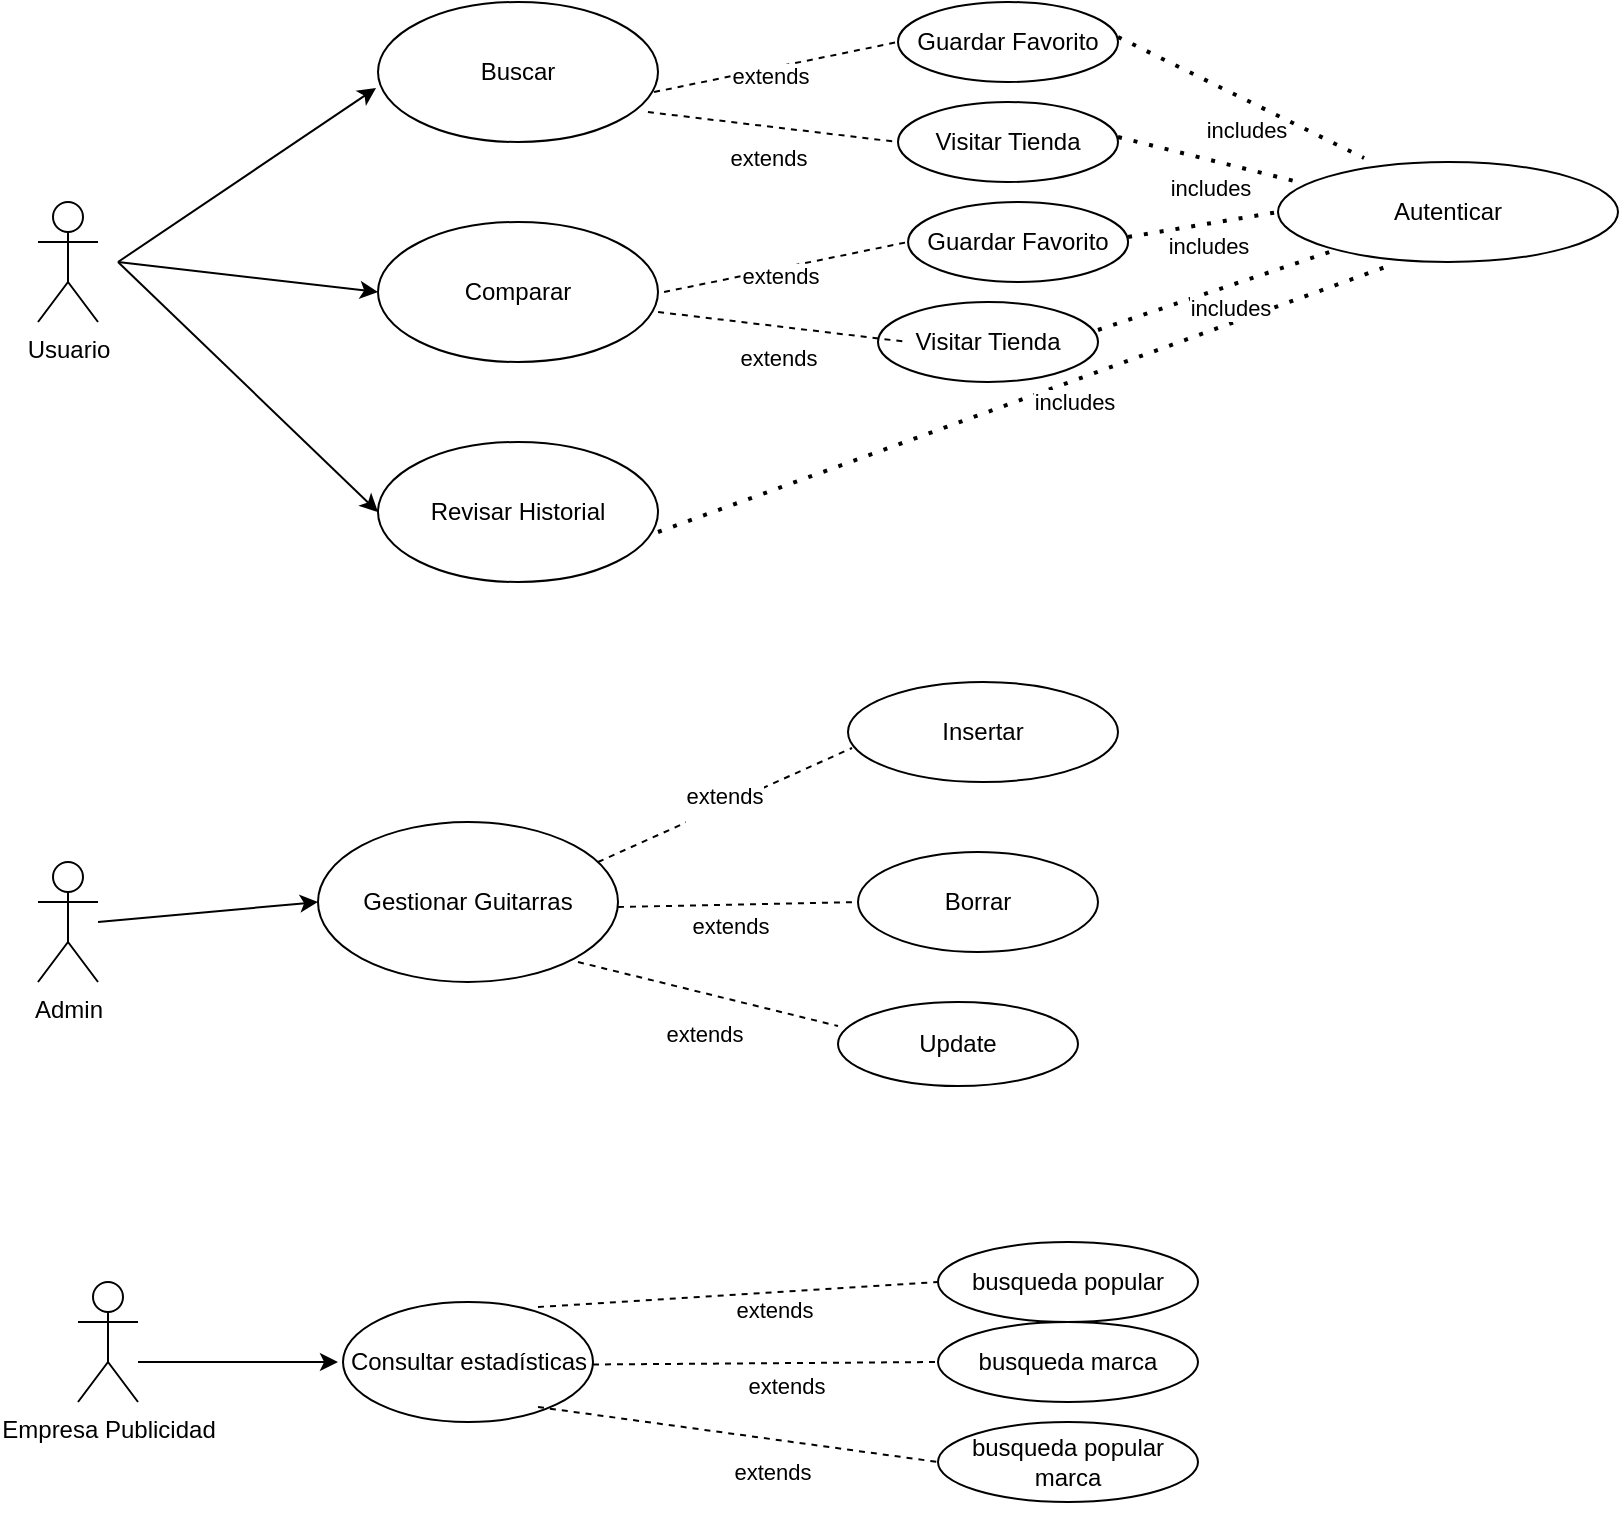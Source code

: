 <mxfile version="24.2.2" type="github">
  <diagram name="Página-1" id="cwLmrOGOaSb37_F2sa3V">
    <mxGraphModel dx="1434" dy="746" grid="1" gridSize="10" guides="1" tooltips="1" connect="1" arrows="1" fold="1" page="1" pageScale="1" pageWidth="827" pageHeight="1169" math="0" shadow="0">
      <root>
        <mxCell id="0" />
        <mxCell id="1" parent="0" />
        <mxCell id="SA3MxGbEC9y0VXaXFT6F-1" value="Usuario" style="shape=umlActor;verticalLabelPosition=bottom;verticalAlign=top;html=1;" vertex="1" parent="1">
          <mxGeometry x="30" y="160" width="30" height="60" as="geometry" />
        </mxCell>
        <mxCell id="SA3MxGbEC9y0VXaXFT6F-3" value="Buscar" style="ellipse;whiteSpace=wrap;html=1;" vertex="1" parent="1">
          <mxGeometry x="200" y="60" width="140" height="70" as="geometry" />
        </mxCell>
        <mxCell id="SA3MxGbEC9y0VXaXFT6F-11" value="" style="endArrow=classic;html=1;rounded=0;entryX=-0.007;entryY=0.614;entryDx=0;entryDy=0;entryPerimeter=0;" edge="1" parent="1" target="SA3MxGbEC9y0VXaXFT6F-3">
          <mxGeometry width="50" height="50" relative="1" as="geometry">
            <mxPoint x="70" y="190" as="sourcePoint" />
            <mxPoint x="120" y="140" as="targetPoint" />
          </mxGeometry>
        </mxCell>
        <mxCell id="SA3MxGbEC9y0VXaXFT6F-12" value="Comparar" style="ellipse;whiteSpace=wrap;html=1;" vertex="1" parent="1">
          <mxGeometry x="200" y="170" width="140" height="70" as="geometry" />
        </mxCell>
        <mxCell id="SA3MxGbEC9y0VXaXFT6F-13" value="Revisar Historial" style="ellipse;whiteSpace=wrap;html=1;" vertex="1" parent="1">
          <mxGeometry x="200" y="280" width="140" height="70" as="geometry" />
        </mxCell>
        <mxCell id="SA3MxGbEC9y0VXaXFT6F-14" value="" style="endArrow=classic;html=1;rounded=0;entryX=0;entryY=0.5;entryDx=0;entryDy=0;" edge="1" parent="1" target="SA3MxGbEC9y0VXaXFT6F-12">
          <mxGeometry width="50" height="50" relative="1" as="geometry">
            <mxPoint x="70" y="190" as="sourcePoint" />
            <mxPoint x="130" y="150" as="targetPoint" />
          </mxGeometry>
        </mxCell>
        <mxCell id="SA3MxGbEC9y0VXaXFT6F-15" value="" style="endArrow=classic;html=1;rounded=0;entryX=0;entryY=0.5;entryDx=0;entryDy=0;" edge="1" parent="1" target="SA3MxGbEC9y0VXaXFT6F-13">
          <mxGeometry width="50" height="50" relative="1" as="geometry">
            <mxPoint x="70" y="190" as="sourcePoint" />
            <mxPoint x="120" y="140" as="targetPoint" />
          </mxGeometry>
        </mxCell>
        <mxCell id="SA3MxGbEC9y0VXaXFT6F-16" value="" style="endArrow=none;dashed=1;html=1;rounded=0;exitX=0.986;exitY=0.643;exitDx=0;exitDy=0;exitPerimeter=0;" edge="1" parent="1" source="SA3MxGbEC9y0VXaXFT6F-3">
          <mxGeometry width="50" height="50" relative="1" as="geometry">
            <mxPoint x="420" y="90" as="sourcePoint" />
            <mxPoint x="460" y="80" as="targetPoint" />
          </mxGeometry>
        </mxCell>
        <mxCell id="SA3MxGbEC9y0VXaXFT6F-17" value="extends&lt;div&gt;&lt;br&gt;&lt;/div&gt;" style="edgeLabel;html=1;align=center;verticalAlign=middle;resizable=0;points=[];" vertex="1" connectable="0" parent="SA3MxGbEC9y0VXaXFT6F-16">
          <mxGeometry x="0.546" y="-3" relative="1" as="geometry">
            <mxPoint x="-37" y="15" as="offset" />
          </mxGeometry>
        </mxCell>
        <mxCell id="SA3MxGbEC9y0VXaXFT6F-18" value="" style="endArrow=none;dashed=1;html=1;rounded=0;exitX=0.964;exitY=0.786;exitDx=0;exitDy=0;exitPerimeter=0;" edge="1" parent="1" source="SA3MxGbEC9y0VXaXFT6F-3">
          <mxGeometry width="50" height="50" relative="1" as="geometry">
            <mxPoint x="414" y="110" as="sourcePoint" />
            <mxPoint x="460" y="130" as="targetPoint" />
          </mxGeometry>
        </mxCell>
        <mxCell id="SA3MxGbEC9y0VXaXFT6F-19" value="extends&lt;div&gt;&lt;br&gt;&lt;/div&gt;" style="edgeLabel;html=1;align=center;verticalAlign=middle;resizable=0;points=[];" vertex="1" connectable="0" parent="SA3MxGbEC9y0VXaXFT6F-18">
          <mxGeometry x="0.546" y="-3" relative="1" as="geometry">
            <mxPoint x="-37" y="15" as="offset" />
          </mxGeometry>
        </mxCell>
        <mxCell id="SA3MxGbEC9y0VXaXFT6F-24" value="Guardar Favorito" style="ellipse;whiteSpace=wrap;html=1;" vertex="1" parent="1">
          <mxGeometry x="460" y="60" width="110" height="40" as="geometry" />
        </mxCell>
        <mxCell id="SA3MxGbEC9y0VXaXFT6F-25" value="Visitar Tienda" style="ellipse;whiteSpace=wrap;html=1;" vertex="1" parent="1">
          <mxGeometry x="460" y="110" width="110" height="40" as="geometry" />
        </mxCell>
        <mxCell id="SA3MxGbEC9y0VXaXFT6F-32" value="Guardar Favorito" style="ellipse;whiteSpace=wrap;html=1;" vertex="1" parent="1">
          <mxGeometry x="465.04" y="160" width="110" height="40" as="geometry" />
        </mxCell>
        <mxCell id="SA3MxGbEC9y0VXaXFT6F-33" value="Visitar Tienda" style="ellipse;whiteSpace=wrap;html=1;" vertex="1" parent="1">
          <mxGeometry x="450" y="210" width="110" height="40" as="geometry" />
        </mxCell>
        <mxCell id="SA3MxGbEC9y0VXaXFT6F-34" value="" style="endArrow=none;dashed=1;html=1;rounded=0;exitX=0.964;exitY=0.786;exitDx=0;exitDy=0;exitPerimeter=0;" edge="1" parent="1">
          <mxGeometry width="50" height="50" relative="1" as="geometry">
            <mxPoint x="340.04" y="215" as="sourcePoint" />
            <mxPoint x="465.04" y="230" as="targetPoint" />
          </mxGeometry>
        </mxCell>
        <mxCell id="SA3MxGbEC9y0VXaXFT6F-35" value="extends&lt;div&gt;&lt;br&gt;&lt;/div&gt;" style="edgeLabel;html=1;align=center;verticalAlign=middle;resizable=0;points=[];" vertex="1" connectable="0" parent="SA3MxGbEC9y0VXaXFT6F-34">
          <mxGeometry x="0.546" y="-3" relative="1" as="geometry">
            <mxPoint x="-37" y="15" as="offset" />
          </mxGeometry>
        </mxCell>
        <mxCell id="SA3MxGbEC9y0VXaXFT6F-36" value="" style="endArrow=none;dashed=1;html=1;rounded=0;exitX=0.986;exitY=0.643;exitDx=0;exitDy=0;exitPerimeter=0;" edge="1" parent="1">
          <mxGeometry width="50" height="50" relative="1" as="geometry">
            <mxPoint x="343.04" y="205" as="sourcePoint" />
            <mxPoint x="465.04" y="180" as="targetPoint" />
          </mxGeometry>
        </mxCell>
        <mxCell id="SA3MxGbEC9y0VXaXFT6F-37" value="extends&lt;div&gt;&lt;br&gt;&lt;/div&gt;" style="edgeLabel;html=1;align=center;verticalAlign=middle;resizable=0;points=[];" vertex="1" connectable="0" parent="SA3MxGbEC9y0VXaXFT6F-36">
          <mxGeometry x="0.546" y="-3" relative="1" as="geometry">
            <mxPoint x="-37" y="15" as="offset" />
          </mxGeometry>
        </mxCell>
        <mxCell id="SA3MxGbEC9y0VXaXFT6F-39" value="" style="endArrow=none;dashed=1;html=1;dashPattern=1 3;strokeWidth=2;rounded=0;entryX=0.324;entryY=1.04;entryDx=0;entryDy=0;entryPerimeter=0;" edge="1" parent="1" target="SA3MxGbEC9y0VXaXFT6F-41">
          <mxGeometry width="50" height="50" relative="1" as="geometry">
            <mxPoint x="340" y="325" as="sourcePoint" />
            <mxPoint x="650" y="250" as="targetPoint" />
          </mxGeometry>
        </mxCell>
        <mxCell id="SA3MxGbEC9y0VXaXFT6F-40" value="includes" style="edgeLabel;html=1;align=center;verticalAlign=middle;resizable=0;points=[];" vertex="1" connectable="0" parent="SA3MxGbEC9y0VXaXFT6F-39">
          <mxGeometry x="0.157" y="-5" relative="1" as="geometry">
            <mxPoint x="-5" y="7" as="offset" />
          </mxGeometry>
        </mxCell>
        <mxCell id="SA3MxGbEC9y0VXaXFT6F-41" value="Autenticar" style="ellipse;whiteSpace=wrap;html=1;" vertex="1" parent="1">
          <mxGeometry x="650" y="140" width="170" height="50" as="geometry" />
        </mxCell>
        <mxCell id="SA3MxGbEC9y0VXaXFT6F-42" value="" style="endArrow=none;dashed=1;html=1;dashPattern=1 3;strokeWidth=2;rounded=0;entryX=0.253;entryY=-0.04;entryDx=0;entryDy=0;entryPerimeter=0;" edge="1" parent="1" target="SA3MxGbEC9y0VXaXFT6F-41">
          <mxGeometry width="50" height="50" relative="1" as="geometry">
            <mxPoint x="570" y="77.5" as="sourcePoint" />
            <mxPoint x="740" y="82.5" as="targetPoint" />
          </mxGeometry>
        </mxCell>
        <mxCell id="SA3MxGbEC9y0VXaXFT6F-43" value="includes" style="edgeLabel;html=1;align=center;verticalAlign=middle;resizable=0;points=[];" vertex="1" connectable="0" parent="SA3MxGbEC9y0VXaXFT6F-42">
          <mxGeometry x="0.157" y="-5" relative="1" as="geometry">
            <mxPoint x="-5" y="7" as="offset" />
          </mxGeometry>
        </mxCell>
        <mxCell id="SA3MxGbEC9y0VXaXFT6F-44" value="" style="endArrow=none;dashed=1;html=1;dashPattern=1 3;strokeWidth=2;rounded=0;entryX=0.059;entryY=0.2;entryDx=0;entryDy=0;entryPerimeter=0;" edge="1" parent="1" target="SA3MxGbEC9y0VXaXFT6F-41">
          <mxGeometry width="50" height="50" relative="1" as="geometry">
            <mxPoint x="570" y="127.5" as="sourcePoint" />
            <mxPoint x="740" y="132.5" as="targetPoint" />
          </mxGeometry>
        </mxCell>
        <mxCell id="SA3MxGbEC9y0VXaXFT6F-45" value="includes" style="edgeLabel;html=1;align=center;verticalAlign=middle;resizable=0;points=[];" vertex="1" connectable="0" parent="SA3MxGbEC9y0VXaXFT6F-44">
          <mxGeometry x="0.157" y="-5" relative="1" as="geometry">
            <mxPoint x="-5" y="7" as="offset" />
          </mxGeometry>
        </mxCell>
        <mxCell id="SA3MxGbEC9y0VXaXFT6F-46" value="" style="endArrow=none;dashed=1;html=1;dashPattern=1 3;strokeWidth=2;rounded=0;exitX=1;exitY=0.35;exitDx=0;exitDy=0;exitPerimeter=0;" edge="1" parent="1" source="SA3MxGbEC9y0VXaXFT6F-33" target="SA3MxGbEC9y0VXaXFT6F-41">
          <mxGeometry width="50" height="50" relative="1" as="geometry">
            <mxPoint x="575.04" y="232.5" as="sourcePoint" />
            <mxPoint x="660" y="230" as="targetPoint" />
          </mxGeometry>
        </mxCell>
        <mxCell id="SA3MxGbEC9y0VXaXFT6F-47" value="includes" style="edgeLabel;html=1;align=center;verticalAlign=middle;resizable=0;points=[];" vertex="1" connectable="0" parent="SA3MxGbEC9y0VXaXFT6F-46">
          <mxGeometry x="0.157" y="-5" relative="1" as="geometry">
            <mxPoint x="-5" y="7" as="offset" />
          </mxGeometry>
        </mxCell>
        <mxCell id="SA3MxGbEC9y0VXaXFT6F-48" value="" style="endArrow=none;dashed=1;html=1;dashPattern=1 3;strokeWidth=2;rounded=0;entryX=0;entryY=0.5;entryDx=0;entryDy=0;" edge="1" parent="1" target="SA3MxGbEC9y0VXaXFT6F-41">
          <mxGeometry width="50" height="50" relative="1" as="geometry">
            <mxPoint x="575.04" y="177.5" as="sourcePoint" />
            <mxPoint x="745.04" y="182.5" as="targetPoint" />
          </mxGeometry>
        </mxCell>
        <mxCell id="SA3MxGbEC9y0VXaXFT6F-49" value="includes" style="edgeLabel;html=1;align=center;verticalAlign=middle;resizable=0;points=[];" vertex="1" connectable="0" parent="SA3MxGbEC9y0VXaXFT6F-48">
          <mxGeometry x="0.157" y="-5" relative="1" as="geometry">
            <mxPoint x="-5" y="7" as="offset" />
          </mxGeometry>
        </mxCell>
        <mxCell id="SA3MxGbEC9y0VXaXFT6F-50" value="Admin" style="shape=umlActor;verticalLabelPosition=bottom;verticalAlign=top;html=1;outlineConnect=0;" vertex="1" parent="1">
          <mxGeometry x="30" y="490" width="30" height="60" as="geometry" />
        </mxCell>
        <mxCell id="SA3MxGbEC9y0VXaXFT6F-52" value="Gestionar Guitarras" style="ellipse;whiteSpace=wrap;html=1;" vertex="1" parent="1">
          <mxGeometry x="170" y="470" width="150" height="80" as="geometry" />
        </mxCell>
        <mxCell id="SA3MxGbEC9y0VXaXFT6F-53" value="" style="endArrow=classic;html=1;rounded=0;entryX=0;entryY=0.5;entryDx=0;entryDy=0;" edge="1" parent="1" target="SA3MxGbEC9y0VXaXFT6F-52">
          <mxGeometry width="50" height="50" relative="1" as="geometry">
            <mxPoint x="60" y="520" as="sourcePoint" />
            <mxPoint x="110" y="470" as="targetPoint" />
          </mxGeometry>
        </mxCell>
        <mxCell id="SA3MxGbEC9y0VXaXFT6F-57" value="" style="endArrow=none;dashed=1;html=1;rounded=0;exitX=0.964;exitY=0.786;exitDx=0;exitDy=0;exitPerimeter=0;entryX=0.015;entryY=0.66;entryDx=0;entryDy=0;entryPerimeter=0;" edge="1" parent="1" target="SA3MxGbEC9y0VXaXFT6F-63">
          <mxGeometry width="50" height="50" relative="1" as="geometry">
            <mxPoint x="310" y="490" as="sourcePoint" />
            <mxPoint x="420" y="470" as="targetPoint" />
          </mxGeometry>
        </mxCell>
        <mxCell id="SA3MxGbEC9y0VXaXFT6F-58" value="extends&lt;div&gt;&lt;br&gt;&lt;/div&gt;" style="edgeLabel;html=1;align=center;verticalAlign=middle;resizable=0;points=[];" vertex="1" connectable="0" parent="SA3MxGbEC9y0VXaXFT6F-57">
          <mxGeometry x="0.546" y="-3" relative="1" as="geometry">
            <mxPoint x="-37" y="15" as="offset" />
          </mxGeometry>
        </mxCell>
        <mxCell id="SA3MxGbEC9y0VXaXFT6F-59" value="" style="endArrow=none;dashed=1;html=1;rounded=0;exitX=0.964;exitY=0.786;exitDx=0;exitDy=0;exitPerimeter=0;entryX=0;entryY=0.5;entryDx=0;entryDy=0;" edge="1" parent="1" target="SA3MxGbEC9y0VXaXFT6F-65">
          <mxGeometry width="50" height="50" relative="1" as="geometry">
            <mxPoint x="320" y="512.5" as="sourcePoint" />
            <mxPoint x="420" y="513" as="targetPoint" />
          </mxGeometry>
        </mxCell>
        <mxCell id="SA3MxGbEC9y0VXaXFT6F-60" value="extends&lt;div&gt;&lt;br&gt;&lt;/div&gt;" style="edgeLabel;html=1;align=center;verticalAlign=middle;resizable=0;points=[];" vertex="1" connectable="0" parent="SA3MxGbEC9y0VXaXFT6F-59">
          <mxGeometry x="0.546" y="-3" relative="1" as="geometry">
            <mxPoint x="-37" y="15" as="offset" />
          </mxGeometry>
        </mxCell>
        <mxCell id="SA3MxGbEC9y0VXaXFT6F-61" value="" style="endArrow=none;dashed=1;html=1;rounded=0;exitX=0.964;exitY=0.786;exitDx=0;exitDy=0;exitPerimeter=0;entryX=0;entryY=0.286;entryDx=0;entryDy=0;entryPerimeter=0;" edge="1" parent="1" target="SA3MxGbEC9y0VXaXFT6F-66">
          <mxGeometry width="50" height="50" relative="1" as="geometry">
            <mxPoint x="300" y="540" as="sourcePoint" />
            <mxPoint x="410" y="560" as="targetPoint" />
          </mxGeometry>
        </mxCell>
        <mxCell id="SA3MxGbEC9y0VXaXFT6F-62" value="extends&lt;div&gt;&lt;br&gt;&lt;/div&gt;" style="edgeLabel;html=1;align=center;verticalAlign=middle;resizable=0;points=[];" vertex="1" connectable="0" parent="SA3MxGbEC9y0VXaXFT6F-61">
          <mxGeometry x="0.546" y="-3" relative="1" as="geometry">
            <mxPoint x="-37" y="15" as="offset" />
          </mxGeometry>
        </mxCell>
        <mxCell id="SA3MxGbEC9y0VXaXFT6F-63" value="Insertar" style="ellipse;whiteSpace=wrap;html=1;" vertex="1" parent="1">
          <mxGeometry x="435" y="400" width="135" height="50" as="geometry" />
        </mxCell>
        <mxCell id="SA3MxGbEC9y0VXaXFT6F-65" value="Borrar" style="ellipse;whiteSpace=wrap;html=1;" vertex="1" parent="1">
          <mxGeometry x="440" y="485" width="120" height="50" as="geometry" />
        </mxCell>
        <mxCell id="SA3MxGbEC9y0VXaXFT6F-66" value="Update" style="ellipse;whiteSpace=wrap;html=1;" vertex="1" parent="1">
          <mxGeometry x="430" y="560" width="120" height="42" as="geometry" />
        </mxCell>
        <mxCell id="SA3MxGbEC9y0VXaXFT6F-67" value="Empresa Publicidad" style="shape=umlActor;verticalLabelPosition=bottom;verticalAlign=top;html=1;outlineConnect=0;" vertex="1" parent="1">
          <mxGeometry x="50" y="700" width="30" height="60" as="geometry" />
        </mxCell>
        <mxCell id="SA3MxGbEC9y0VXaXFT6F-69" value="" style="endArrow=classic;html=1;rounded=0;" edge="1" parent="1">
          <mxGeometry width="50" height="50" relative="1" as="geometry">
            <mxPoint x="80" y="740" as="sourcePoint" />
            <mxPoint x="180" y="740" as="targetPoint" />
          </mxGeometry>
        </mxCell>
        <mxCell id="SA3MxGbEC9y0VXaXFT6F-70" value="Consultar estadísticas" style="ellipse;whiteSpace=wrap;html=1;" vertex="1" parent="1">
          <mxGeometry x="182.5" y="710" width="125" height="60" as="geometry" />
        </mxCell>
        <mxCell id="SA3MxGbEC9y0VXaXFT6F-71" value="" style="endArrow=none;dashed=1;html=1;rounded=0;exitX=0.964;exitY=0.786;exitDx=0;exitDy=0;exitPerimeter=0;" edge="1" parent="1">
          <mxGeometry width="50" height="50" relative="1" as="geometry">
            <mxPoint x="280" y="712.5" as="sourcePoint" />
            <mxPoint x="480" y="700" as="targetPoint" />
          </mxGeometry>
        </mxCell>
        <mxCell id="SA3MxGbEC9y0VXaXFT6F-72" value="extends&lt;div&gt;&lt;br&gt;&lt;/div&gt;" style="edgeLabel;html=1;align=center;verticalAlign=middle;resizable=0;points=[];" vertex="1" connectable="0" parent="SA3MxGbEC9y0VXaXFT6F-71">
          <mxGeometry x="0.546" y="-3" relative="1" as="geometry">
            <mxPoint x="-37" y="15" as="offset" />
          </mxGeometry>
        </mxCell>
        <mxCell id="SA3MxGbEC9y0VXaXFT6F-73" value="" style="endArrow=none;dashed=1;html=1;rounded=0;exitX=0.964;exitY=0.786;exitDx=0;exitDy=0;exitPerimeter=0;" edge="1" parent="1">
          <mxGeometry width="50" height="50" relative="1" as="geometry">
            <mxPoint x="307.5" y="741.25" as="sourcePoint" />
            <mxPoint x="480" y="740" as="targetPoint" />
          </mxGeometry>
        </mxCell>
        <mxCell id="SA3MxGbEC9y0VXaXFT6F-74" value="extends&lt;div&gt;&lt;br&gt;&lt;/div&gt;" style="edgeLabel;html=1;align=center;verticalAlign=middle;resizable=0;points=[];" vertex="1" connectable="0" parent="SA3MxGbEC9y0VXaXFT6F-73">
          <mxGeometry x="0.546" y="-3" relative="1" as="geometry">
            <mxPoint x="-37" y="15" as="offset" />
          </mxGeometry>
        </mxCell>
        <mxCell id="SA3MxGbEC9y0VXaXFT6F-75" value="" style="endArrow=none;dashed=1;html=1;rounded=0;exitX=0.964;exitY=0.786;exitDx=0;exitDy=0;exitPerimeter=0;entryX=0;entryY=0.5;entryDx=0;entryDy=0;" edge="1" parent="1" target="SA3MxGbEC9y0VXaXFT6F-79">
          <mxGeometry width="50" height="50" relative="1" as="geometry">
            <mxPoint x="280" y="762.5" as="sourcePoint" />
            <mxPoint x="470" y="810" as="targetPoint" />
          </mxGeometry>
        </mxCell>
        <mxCell id="SA3MxGbEC9y0VXaXFT6F-76" value="extends&lt;div&gt;&lt;br&gt;&lt;/div&gt;" style="edgeLabel;html=1;align=center;verticalAlign=middle;resizable=0;points=[];" vertex="1" connectable="0" parent="SA3MxGbEC9y0VXaXFT6F-75">
          <mxGeometry x="0.546" y="-3" relative="1" as="geometry">
            <mxPoint x="-37" y="15" as="offset" />
          </mxGeometry>
        </mxCell>
        <mxCell id="SA3MxGbEC9y0VXaXFT6F-77" value="busqueda popular" style="ellipse;whiteSpace=wrap;html=1;" vertex="1" parent="1">
          <mxGeometry x="480" y="680" width="130" height="40" as="geometry" />
        </mxCell>
        <mxCell id="SA3MxGbEC9y0VXaXFT6F-78" value="busqueda marca" style="ellipse;whiteSpace=wrap;html=1;" vertex="1" parent="1">
          <mxGeometry x="480" y="720" width="130" height="40" as="geometry" />
        </mxCell>
        <mxCell id="SA3MxGbEC9y0VXaXFT6F-79" value="busqueda popular&lt;div&gt;marca&lt;/div&gt;" style="ellipse;whiteSpace=wrap;html=1;" vertex="1" parent="1">
          <mxGeometry x="480" y="770" width="130" height="40" as="geometry" />
        </mxCell>
      </root>
    </mxGraphModel>
  </diagram>
</mxfile>
